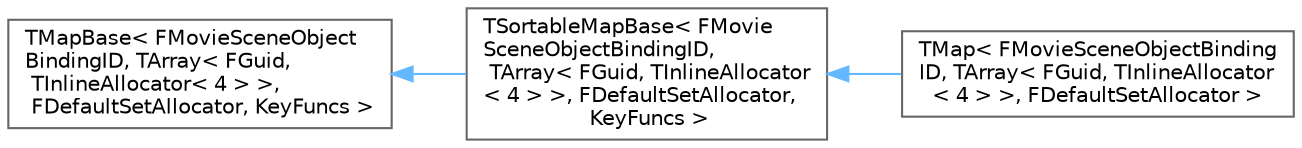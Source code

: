 digraph "Graphical Class Hierarchy"
{
 // INTERACTIVE_SVG=YES
 // LATEX_PDF_SIZE
  bgcolor="transparent";
  edge [fontname=Helvetica,fontsize=10,labelfontname=Helvetica,labelfontsize=10];
  node [fontname=Helvetica,fontsize=10,shape=box,height=0.2,width=0.4];
  rankdir="LR";
  Node0 [id="Node000000",label="TMapBase\< FMovieSceneObject\lBindingID, TArray\< FGuid,\l TInlineAllocator\< 4 \> \>,\l FDefaultSetAllocator, KeyFuncs \>",height=0.2,width=0.4,color="grey40", fillcolor="white", style="filled",URL="$d8/dad/classTMapBase.html",tooltip=" "];
  Node0 -> Node1 [id="edge6742_Node000000_Node000001",dir="back",color="steelblue1",style="solid",tooltip=" "];
  Node1 [id="Node000001",label="TSortableMapBase\< FMovie\lSceneObjectBindingID,\l TArray\< FGuid, TInlineAllocator\l\< 4 \> \>, FDefaultSetAllocator,\l KeyFuncs \>",height=0.2,width=0.4,color="grey40", fillcolor="white", style="filled",URL="$de/df5/classTSortableMapBase.html",tooltip=" "];
  Node1 -> Node2 [id="edge6743_Node000001_Node000002",dir="back",color="steelblue1",style="solid",tooltip=" "];
  Node2 [id="Node000002",label="TMap\< FMovieSceneObjectBinding\lID, TArray\< FGuid, TInlineAllocator\l\< 4 \> \>, FDefaultSetAllocator \>",height=0.2,width=0.4,color="grey40", fillcolor="white", style="filled",URL="$d8/da9/classTMap.html",tooltip=" "];
}
